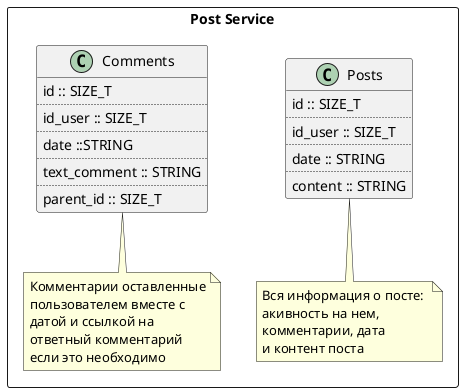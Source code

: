 @startuml
package "Post Service" <<Rectangle>> {
    

class Posts {
    id :: SIZE_T
    ..
    id_user :: SIZE_T
    ..
    date :: STRING
    ..
    content :: STRING
}

note bottom of Posts
Вся информация о посте: 
акивность на нем, 
комментарии, дата 
и контент поста
end note

class Comments {
    id :: SIZE_T
    ..
    id_user :: SIZE_T
    ..
    date ::STRING
    ..
    text_comment :: STRING
    ..
    parent_id :: SIZE_T
}

note bottom of Comments
Комментарии оставленные
пользователем вместе с
датой и ссылкой на 
ответный комментарий
если это необходимо
end note

}





@enduml